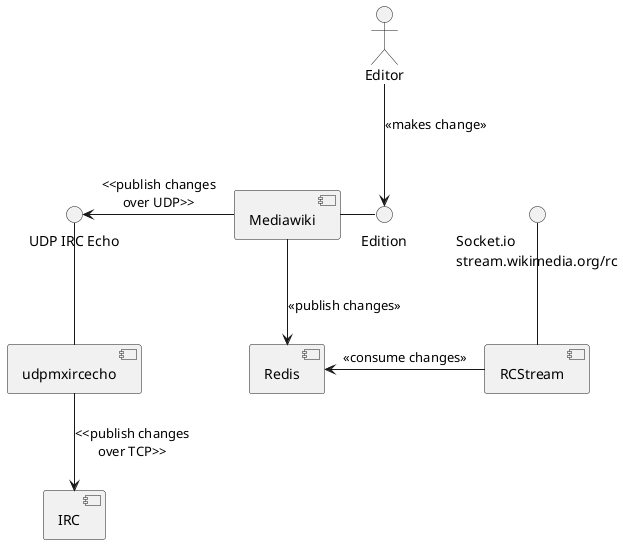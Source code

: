 @startuml

Editor as editor
[Mediawiki]
[Redis]
[RCStream]


() "UDP IRC Echo" as udpIrc
[udpmxircecho]
[IRC]
udpIrc -- [udpmxircecho]


() "Socket.io\nstream.wikimedia.org/rc" as socket
socket -- [RCStream]
() Edition - Mediawiki

editor --> Edition: <<makes change>>
Mediawiki -down-> Redis: <<publish changes>>
Mediawiki -left-> udpIrc: <<publish changes\nover UDP>>
udpmxircecho --> IRC: <<publish changes\nover TCP>>
Redis <- RCStream: <<consume changes>>

@enduml